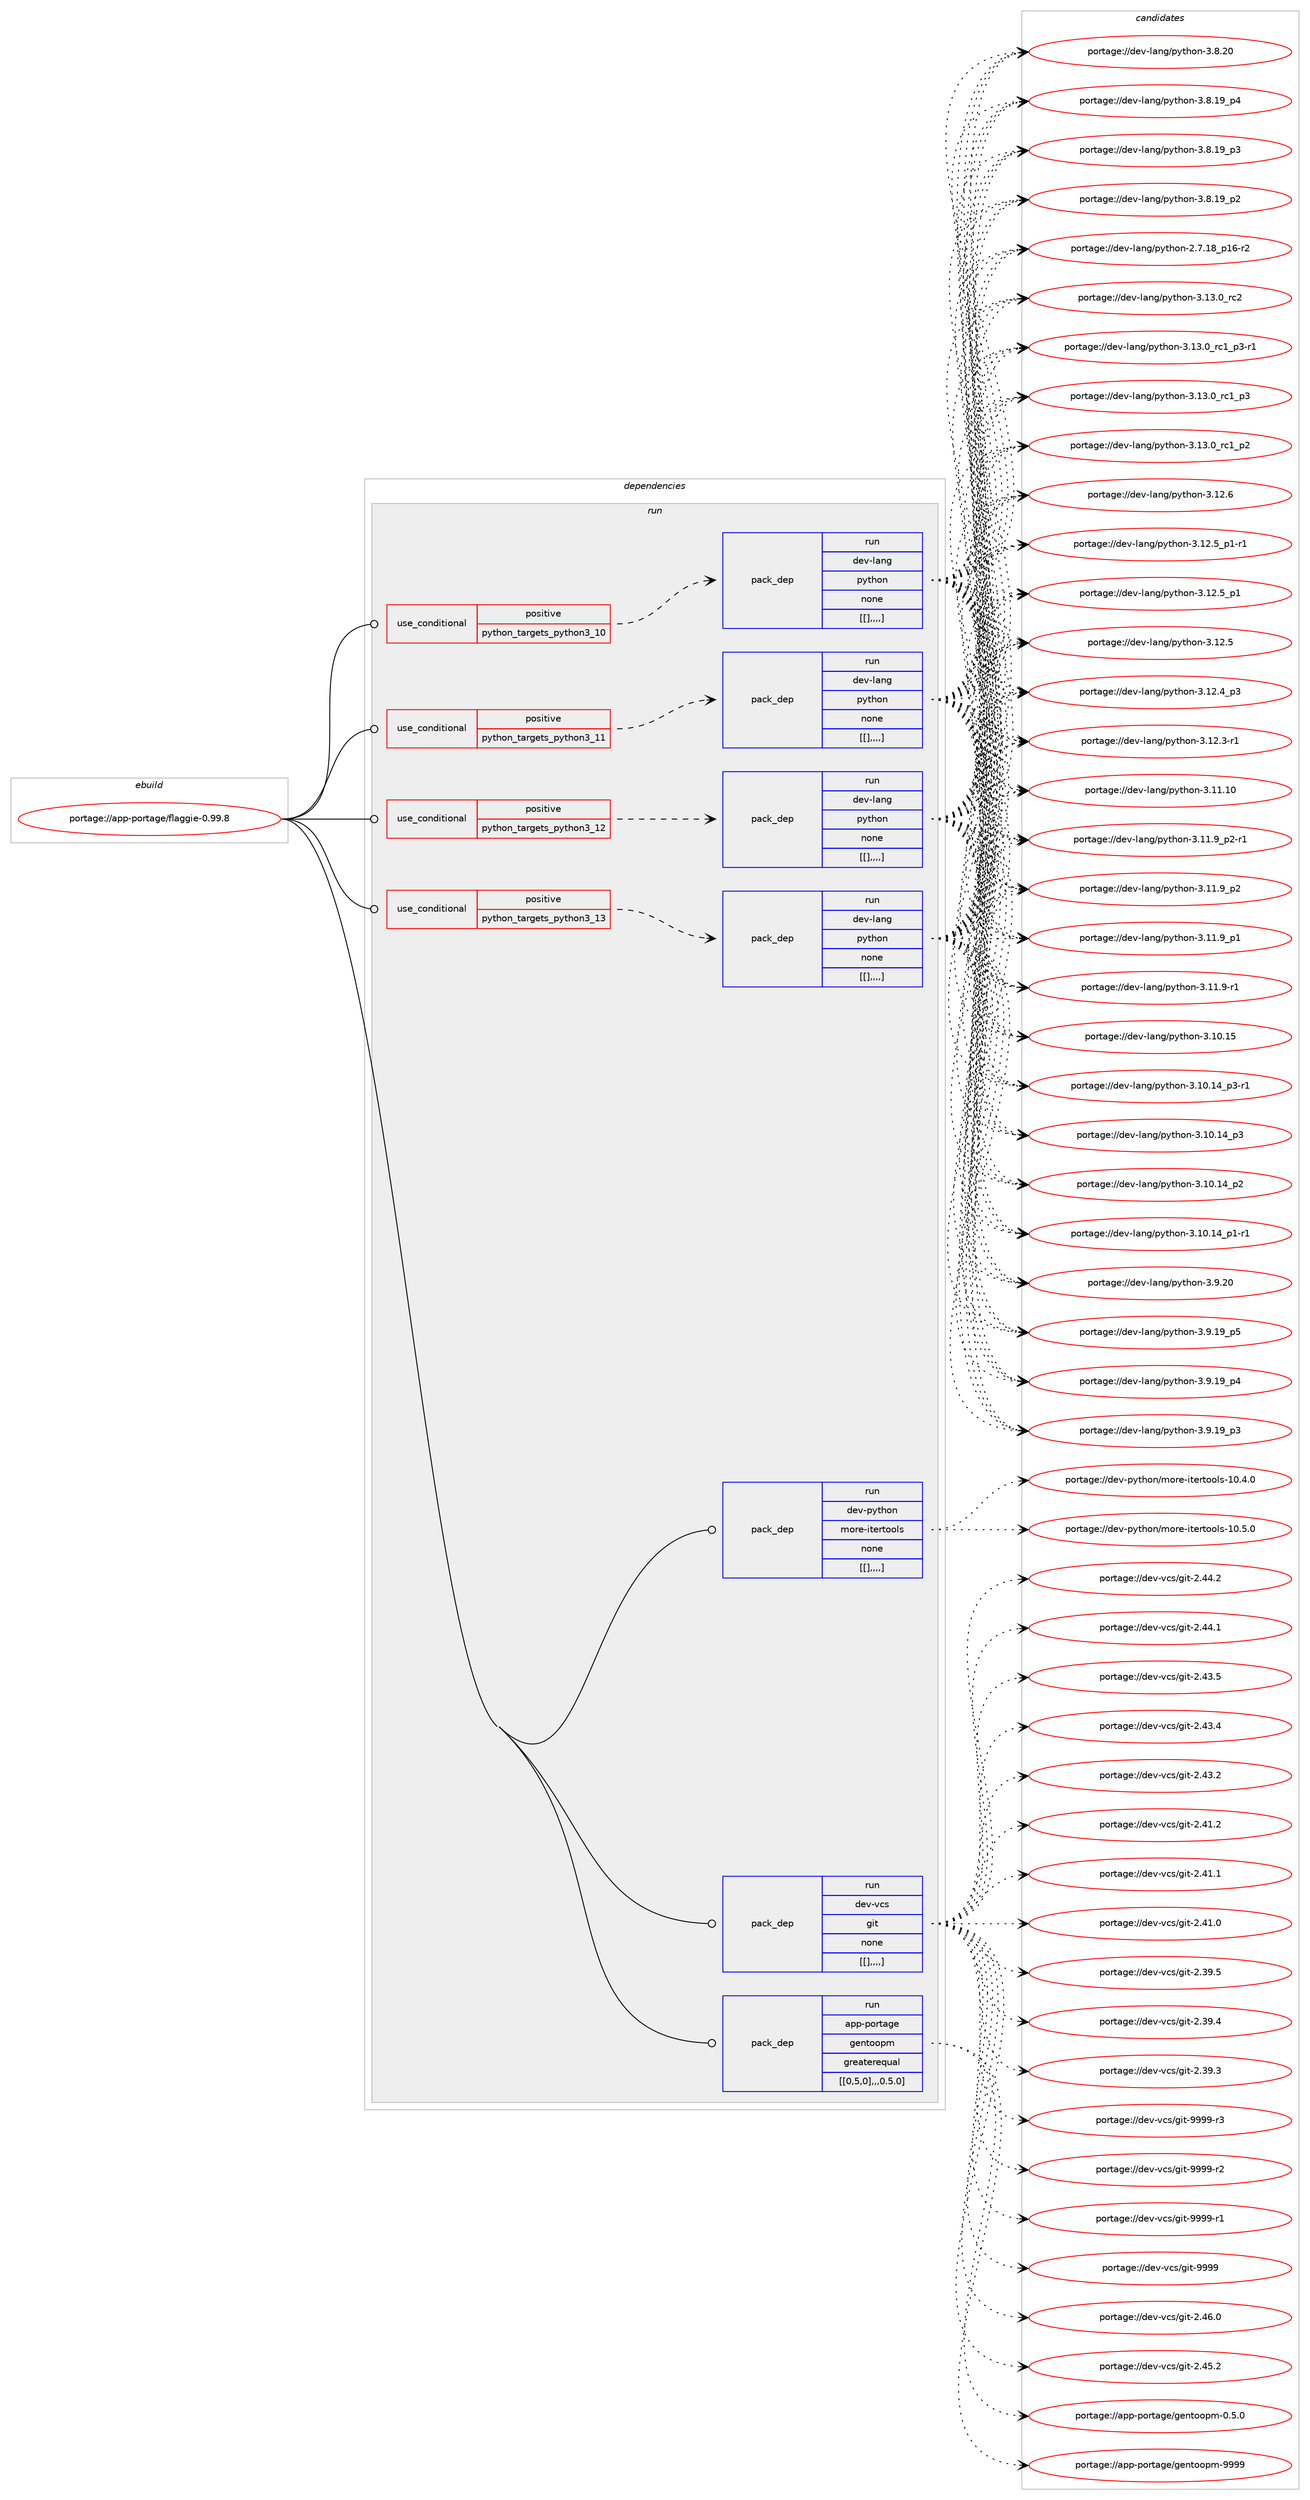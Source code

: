 digraph prolog {

# *************
# Graph options
# *************

newrank=true;
concentrate=true;
compound=true;
graph [rankdir=LR,fontname=Helvetica,fontsize=10,ranksep=1.5];#, ranksep=2.5, nodesep=0.2];
edge  [arrowhead=vee];
node  [fontname=Helvetica,fontsize=10];

# **********
# The ebuild
# **********

subgraph cluster_leftcol {
color=gray;
label=<<i>ebuild</i>>;
id [label="portage://app-portage/flaggie-0.99.8", color=red, width=4, href="../app-portage/flaggie-0.99.8.svg"];
}

# ****************
# The dependencies
# ****************

subgraph cluster_midcol {
color=gray;
label=<<i>dependencies</i>>;
subgraph cluster_compile {
fillcolor="#eeeeee";
style=filled;
label=<<i>compile</i>>;
}
subgraph cluster_compileandrun {
fillcolor="#eeeeee";
style=filled;
label=<<i>compile and run</i>>;
}
subgraph cluster_run {
fillcolor="#eeeeee";
style=filled;
label=<<i>run</i>>;
subgraph cond14191 {
dependency50908 [label=<<TABLE BORDER="0" CELLBORDER="1" CELLSPACING="0" CELLPADDING="4"><TR><TD ROWSPAN="3" CELLPADDING="10">use_conditional</TD></TR><TR><TD>positive</TD></TR><TR><TD>python_targets_python3_10</TD></TR></TABLE>>, shape=none, color=red];
subgraph pack36257 {
dependency50909 [label=<<TABLE BORDER="0" CELLBORDER="1" CELLSPACING="0" CELLPADDING="4" WIDTH="220"><TR><TD ROWSPAN="6" CELLPADDING="30">pack_dep</TD></TR><TR><TD WIDTH="110">run</TD></TR><TR><TD>dev-lang</TD></TR><TR><TD>python</TD></TR><TR><TD>none</TD></TR><TR><TD>[[],,,,]</TD></TR></TABLE>>, shape=none, color=blue];
}
dependency50908:e -> dependency50909:w [weight=20,style="dashed",arrowhead="vee"];
}
id:e -> dependency50908:w [weight=20,style="solid",arrowhead="odot"];
subgraph cond14192 {
dependency50910 [label=<<TABLE BORDER="0" CELLBORDER="1" CELLSPACING="0" CELLPADDING="4"><TR><TD ROWSPAN="3" CELLPADDING="10">use_conditional</TD></TR><TR><TD>positive</TD></TR><TR><TD>python_targets_python3_11</TD></TR></TABLE>>, shape=none, color=red];
subgraph pack36258 {
dependency50911 [label=<<TABLE BORDER="0" CELLBORDER="1" CELLSPACING="0" CELLPADDING="4" WIDTH="220"><TR><TD ROWSPAN="6" CELLPADDING="30">pack_dep</TD></TR><TR><TD WIDTH="110">run</TD></TR><TR><TD>dev-lang</TD></TR><TR><TD>python</TD></TR><TR><TD>none</TD></TR><TR><TD>[[],,,,]</TD></TR></TABLE>>, shape=none, color=blue];
}
dependency50910:e -> dependency50911:w [weight=20,style="dashed",arrowhead="vee"];
}
id:e -> dependency50910:w [weight=20,style="solid",arrowhead="odot"];
subgraph cond14193 {
dependency50912 [label=<<TABLE BORDER="0" CELLBORDER="1" CELLSPACING="0" CELLPADDING="4"><TR><TD ROWSPAN="3" CELLPADDING="10">use_conditional</TD></TR><TR><TD>positive</TD></TR><TR><TD>python_targets_python3_12</TD></TR></TABLE>>, shape=none, color=red];
subgraph pack36259 {
dependency50913 [label=<<TABLE BORDER="0" CELLBORDER="1" CELLSPACING="0" CELLPADDING="4" WIDTH="220"><TR><TD ROWSPAN="6" CELLPADDING="30">pack_dep</TD></TR><TR><TD WIDTH="110">run</TD></TR><TR><TD>dev-lang</TD></TR><TR><TD>python</TD></TR><TR><TD>none</TD></TR><TR><TD>[[],,,,]</TD></TR></TABLE>>, shape=none, color=blue];
}
dependency50912:e -> dependency50913:w [weight=20,style="dashed",arrowhead="vee"];
}
id:e -> dependency50912:w [weight=20,style="solid",arrowhead="odot"];
subgraph cond14194 {
dependency50914 [label=<<TABLE BORDER="0" CELLBORDER="1" CELLSPACING="0" CELLPADDING="4"><TR><TD ROWSPAN="3" CELLPADDING="10">use_conditional</TD></TR><TR><TD>positive</TD></TR><TR><TD>python_targets_python3_13</TD></TR></TABLE>>, shape=none, color=red];
subgraph pack36260 {
dependency50915 [label=<<TABLE BORDER="0" CELLBORDER="1" CELLSPACING="0" CELLPADDING="4" WIDTH="220"><TR><TD ROWSPAN="6" CELLPADDING="30">pack_dep</TD></TR><TR><TD WIDTH="110">run</TD></TR><TR><TD>dev-lang</TD></TR><TR><TD>python</TD></TR><TR><TD>none</TD></TR><TR><TD>[[],,,,]</TD></TR></TABLE>>, shape=none, color=blue];
}
dependency50914:e -> dependency50915:w [weight=20,style="dashed",arrowhead="vee"];
}
id:e -> dependency50914:w [weight=20,style="solid",arrowhead="odot"];
subgraph pack36261 {
dependency50916 [label=<<TABLE BORDER="0" CELLBORDER="1" CELLSPACING="0" CELLPADDING="4" WIDTH="220"><TR><TD ROWSPAN="6" CELLPADDING="30">pack_dep</TD></TR><TR><TD WIDTH="110">run</TD></TR><TR><TD>app-portage</TD></TR><TR><TD>gentoopm</TD></TR><TR><TD>greaterequal</TD></TR><TR><TD>[[0,5,0],,,0.5.0]</TD></TR></TABLE>>, shape=none, color=blue];
}
id:e -> dependency50916:w [weight=20,style="solid",arrowhead="odot"];
subgraph pack36262 {
dependency50917 [label=<<TABLE BORDER="0" CELLBORDER="1" CELLSPACING="0" CELLPADDING="4" WIDTH="220"><TR><TD ROWSPAN="6" CELLPADDING="30">pack_dep</TD></TR><TR><TD WIDTH="110">run</TD></TR><TR><TD>dev-python</TD></TR><TR><TD>more-itertools</TD></TR><TR><TD>none</TD></TR><TR><TD>[[],,,,]</TD></TR></TABLE>>, shape=none, color=blue];
}
id:e -> dependency50917:w [weight=20,style="solid",arrowhead="odot"];
subgraph pack36263 {
dependency50918 [label=<<TABLE BORDER="0" CELLBORDER="1" CELLSPACING="0" CELLPADDING="4" WIDTH="220"><TR><TD ROWSPAN="6" CELLPADDING="30">pack_dep</TD></TR><TR><TD WIDTH="110">run</TD></TR><TR><TD>dev-vcs</TD></TR><TR><TD>git</TD></TR><TR><TD>none</TD></TR><TR><TD>[[],,,,]</TD></TR></TABLE>>, shape=none, color=blue];
}
id:e -> dependency50918:w [weight=20,style="solid",arrowhead="odot"];
}
}

# **************
# The candidates
# **************

subgraph cluster_choices {
rank=same;
color=gray;
label=<<i>candidates</i>>;

subgraph choice36257 {
color=black;
nodesep=1;
choice10010111845108971101034711212111610411111045514649514648951149950 [label="portage://dev-lang/python-3.13.0_rc2", color=red, width=4,href="../dev-lang/python-3.13.0_rc2.svg"];
choice1001011184510897110103471121211161041111104551464951464895114994995112514511449 [label="portage://dev-lang/python-3.13.0_rc1_p3-r1", color=red, width=4,href="../dev-lang/python-3.13.0_rc1_p3-r1.svg"];
choice100101118451089711010347112121116104111110455146495146489511499499511251 [label="portage://dev-lang/python-3.13.0_rc1_p3", color=red, width=4,href="../dev-lang/python-3.13.0_rc1_p3.svg"];
choice100101118451089711010347112121116104111110455146495146489511499499511250 [label="portage://dev-lang/python-3.13.0_rc1_p2", color=red, width=4,href="../dev-lang/python-3.13.0_rc1_p2.svg"];
choice10010111845108971101034711212111610411111045514649504654 [label="portage://dev-lang/python-3.12.6", color=red, width=4,href="../dev-lang/python-3.12.6.svg"];
choice1001011184510897110103471121211161041111104551464950465395112494511449 [label="portage://dev-lang/python-3.12.5_p1-r1", color=red, width=4,href="../dev-lang/python-3.12.5_p1-r1.svg"];
choice100101118451089711010347112121116104111110455146495046539511249 [label="portage://dev-lang/python-3.12.5_p1", color=red, width=4,href="../dev-lang/python-3.12.5_p1.svg"];
choice10010111845108971101034711212111610411111045514649504653 [label="portage://dev-lang/python-3.12.5", color=red, width=4,href="../dev-lang/python-3.12.5.svg"];
choice100101118451089711010347112121116104111110455146495046529511251 [label="portage://dev-lang/python-3.12.4_p3", color=red, width=4,href="../dev-lang/python-3.12.4_p3.svg"];
choice100101118451089711010347112121116104111110455146495046514511449 [label="portage://dev-lang/python-3.12.3-r1", color=red, width=4,href="../dev-lang/python-3.12.3-r1.svg"];
choice1001011184510897110103471121211161041111104551464949464948 [label="portage://dev-lang/python-3.11.10", color=red, width=4,href="../dev-lang/python-3.11.10.svg"];
choice1001011184510897110103471121211161041111104551464949465795112504511449 [label="portage://dev-lang/python-3.11.9_p2-r1", color=red, width=4,href="../dev-lang/python-3.11.9_p2-r1.svg"];
choice100101118451089711010347112121116104111110455146494946579511250 [label="portage://dev-lang/python-3.11.9_p2", color=red, width=4,href="../dev-lang/python-3.11.9_p2.svg"];
choice100101118451089711010347112121116104111110455146494946579511249 [label="portage://dev-lang/python-3.11.9_p1", color=red, width=4,href="../dev-lang/python-3.11.9_p1.svg"];
choice100101118451089711010347112121116104111110455146494946574511449 [label="portage://dev-lang/python-3.11.9-r1", color=red, width=4,href="../dev-lang/python-3.11.9-r1.svg"];
choice1001011184510897110103471121211161041111104551464948464953 [label="portage://dev-lang/python-3.10.15", color=red, width=4,href="../dev-lang/python-3.10.15.svg"];
choice100101118451089711010347112121116104111110455146494846495295112514511449 [label="portage://dev-lang/python-3.10.14_p3-r1", color=red, width=4,href="../dev-lang/python-3.10.14_p3-r1.svg"];
choice10010111845108971101034711212111610411111045514649484649529511251 [label="portage://dev-lang/python-3.10.14_p3", color=red, width=4,href="../dev-lang/python-3.10.14_p3.svg"];
choice10010111845108971101034711212111610411111045514649484649529511250 [label="portage://dev-lang/python-3.10.14_p2", color=red, width=4,href="../dev-lang/python-3.10.14_p2.svg"];
choice100101118451089711010347112121116104111110455146494846495295112494511449 [label="portage://dev-lang/python-3.10.14_p1-r1", color=red, width=4,href="../dev-lang/python-3.10.14_p1-r1.svg"];
choice10010111845108971101034711212111610411111045514657465048 [label="portage://dev-lang/python-3.9.20", color=red, width=4,href="../dev-lang/python-3.9.20.svg"];
choice100101118451089711010347112121116104111110455146574649579511253 [label="portage://dev-lang/python-3.9.19_p5", color=red, width=4,href="../dev-lang/python-3.9.19_p5.svg"];
choice100101118451089711010347112121116104111110455146574649579511252 [label="portage://dev-lang/python-3.9.19_p4", color=red, width=4,href="../dev-lang/python-3.9.19_p4.svg"];
choice100101118451089711010347112121116104111110455146574649579511251 [label="portage://dev-lang/python-3.9.19_p3", color=red, width=4,href="../dev-lang/python-3.9.19_p3.svg"];
choice10010111845108971101034711212111610411111045514656465048 [label="portage://dev-lang/python-3.8.20", color=red, width=4,href="../dev-lang/python-3.8.20.svg"];
choice100101118451089711010347112121116104111110455146564649579511252 [label="portage://dev-lang/python-3.8.19_p4", color=red, width=4,href="../dev-lang/python-3.8.19_p4.svg"];
choice100101118451089711010347112121116104111110455146564649579511251 [label="portage://dev-lang/python-3.8.19_p3", color=red, width=4,href="../dev-lang/python-3.8.19_p3.svg"];
choice100101118451089711010347112121116104111110455146564649579511250 [label="portage://dev-lang/python-3.8.19_p2", color=red, width=4,href="../dev-lang/python-3.8.19_p2.svg"];
choice100101118451089711010347112121116104111110455046554649569511249544511450 [label="portage://dev-lang/python-2.7.18_p16-r2", color=red, width=4,href="../dev-lang/python-2.7.18_p16-r2.svg"];
dependency50909:e -> choice10010111845108971101034711212111610411111045514649514648951149950:w [style=dotted,weight="100"];
dependency50909:e -> choice1001011184510897110103471121211161041111104551464951464895114994995112514511449:w [style=dotted,weight="100"];
dependency50909:e -> choice100101118451089711010347112121116104111110455146495146489511499499511251:w [style=dotted,weight="100"];
dependency50909:e -> choice100101118451089711010347112121116104111110455146495146489511499499511250:w [style=dotted,weight="100"];
dependency50909:e -> choice10010111845108971101034711212111610411111045514649504654:w [style=dotted,weight="100"];
dependency50909:e -> choice1001011184510897110103471121211161041111104551464950465395112494511449:w [style=dotted,weight="100"];
dependency50909:e -> choice100101118451089711010347112121116104111110455146495046539511249:w [style=dotted,weight="100"];
dependency50909:e -> choice10010111845108971101034711212111610411111045514649504653:w [style=dotted,weight="100"];
dependency50909:e -> choice100101118451089711010347112121116104111110455146495046529511251:w [style=dotted,weight="100"];
dependency50909:e -> choice100101118451089711010347112121116104111110455146495046514511449:w [style=dotted,weight="100"];
dependency50909:e -> choice1001011184510897110103471121211161041111104551464949464948:w [style=dotted,weight="100"];
dependency50909:e -> choice1001011184510897110103471121211161041111104551464949465795112504511449:w [style=dotted,weight="100"];
dependency50909:e -> choice100101118451089711010347112121116104111110455146494946579511250:w [style=dotted,weight="100"];
dependency50909:e -> choice100101118451089711010347112121116104111110455146494946579511249:w [style=dotted,weight="100"];
dependency50909:e -> choice100101118451089711010347112121116104111110455146494946574511449:w [style=dotted,weight="100"];
dependency50909:e -> choice1001011184510897110103471121211161041111104551464948464953:w [style=dotted,weight="100"];
dependency50909:e -> choice100101118451089711010347112121116104111110455146494846495295112514511449:w [style=dotted,weight="100"];
dependency50909:e -> choice10010111845108971101034711212111610411111045514649484649529511251:w [style=dotted,weight="100"];
dependency50909:e -> choice10010111845108971101034711212111610411111045514649484649529511250:w [style=dotted,weight="100"];
dependency50909:e -> choice100101118451089711010347112121116104111110455146494846495295112494511449:w [style=dotted,weight="100"];
dependency50909:e -> choice10010111845108971101034711212111610411111045514657465048:w [style=dotted,weight="100"];
dependency50909:e -> choice100101118451089711010347112121116104111110455146574649579511253:w [style=dotted,weight="100"];
dependency50909:e -> choice100101118451089711010347112121116104111110455146574649579511252:w [style=dotted,weight="100"];
dependency50909:e -> choice100101118451089711010347112121116104111110455146574649579511251:w [style=dotted,weight="100"];
dependency50909:e -> choice10010111845108971101034711212111610411111045514656465048:w [style=dotted,weight="100"];
dependency50909:e -> choice100101118451089711010347112121116104111110455146564649579511252:w [style=dotted,weight="100"];
dependency50909:e -> choice100101118451089711010347112121116104111110455146564649579511251:w [style=dotted,weight="100"];
dependency50909:e -> choice100101118451089711010347112121116104111110455146564649579511250:w [style=dotted,weight="100"];
dependency50909:e -> choice100101118451089711010347112121116104111110455046554649569511249544511450:w [style=dotted,weight="100"];
}
subgraph choice36258 {
color=black;
nodesep=1;
choice10010111845108971101034711212111610411111045514649514648951149950 [label="portage://dev-lang/python-3.13.0_rc2", color=red, width=4,href="../dev-lang/python-3.13.0_rc2.svg"];
choice1001011184510897110103471121211161041111104551464951464895114994995112514511449 [label="portage://dev-lang/python-3.13.0_rc1_p3-r1", color=red, width=4,href="../dev-lang/python-3.13.0_rc1_p3-r1.svg"];
choice100101118451089711010347112121116104111110455146495146489511499499511251 [label="portage://dev-lang/python-3.13.0_rc1_p3", color=red, width=4,href="../dev-lang/python-3.13.0_rc1_p3.svg"];
choice100101118451089711010347112121116104111110455146495146489511499499511250 [label="portage://dev-lang/python-3.13.0_rc1_p2", color=red, width=4,href="../dev-lang/python-3.13.0_rc1_p2.svg"];
choice10010111845108971101034711212111610411111045514649504654 [label="portage://dev-lang/python-3.12.6", color=red, width=4,href="../dev-lang/python-3.12.6.svg"];
choice1001011184510897110103471121211161041111104551464950465395112494511449 [label="portage://dev-lang/python-3.12.5_p1-r1", color=red, width=4,href="../dev-lang/python-3.12.5_p1-r1.svg"];
choice100101118451089711010347112121116104111110455146495046539511249 [label="portage://dev-lang/python-3.12.5_p1", color=red, width=4,href="../dev-lang/python-3.12.5_p1.svg"];
choice10010111845108971101034711212111610411111045514649504653 [label="portage://dev-lang/python-3.12.5", color=red, width=4,href="../dev-lang/python-3.12.5.svg"];
choice100101118451089711010347112121116104111110455146495046529511251 [label="portage://dev-lang/python-3.12.4_p3", color=red, width=4,href="../dev-lang/python-3.12.4_p3.svg"];
choice100101118451089711010347112121116104111110455146495046514511449 [label="portage://dev-lang/python-3.12.3-r1", color=red, width=4,href="../dev-lang/python-3.12.3-r1.svg"];
choice1001011184510897110103471121211161041111104551464949464948 [label="portage://dev-lang/python-3.11.10", color=red, width=4,href="../dev-lang/python-3.11.10.svg"];
choice1001011184510897110103471121211161041111104551464949465795112504511449 [label="portage://dev-lang/python-3.11.9_p2-r1", color=red, width=4,href="../dev-lang/python-3.11.9_p2-r1.svg"];
choice100101118451089711010347112121116104111110455146494946579511250 [label="portage://dev-lang/python-3.11.9_p2", color=red, width=4,href="../dev-lang/python-3.11.9_p2.svg"];
choice100101118451089711010347112121116104111110455146494946579511249 [label="portage://dev-lang/python-3.11.9_p1", color=red, width=4,href="../dev-lang/python-3.11.9_p1.svg"];
choice100101118451089711010347112121116104111110455146494946574511449 [label="portage://dev-lang/python-3.11.9-r1", color=red, width=4,href="../dev-lang/python-3.11.9-r1.svg"];
choice1001011184510897110103471121211161041111104551464948464953 [label="portage://dev-lang/python-3.10.15", color=red, width=4,href="../dev-lang/python-3.10.15.svg"];
choice100101118451089711010347112121116104111110455146494846495295112514511449 [label="portage://dev-lang/python-3.10.14_p3-r1", color=red, width=4,href="../dev-lang/python-3.10.14_p3-r1.svg"];
choice10010111845108971101034711212111610411111045514649484649529511251 [label="portage://dev-lang/python-3.10.14_p3", color=red, width=4,href="../dev-lang/python-3.10.14_p3.svg"];
choice10010111845108971101034711212111610411111045514649484649529511250 [label="portage://dev-lang/python-3.10.14_p2", color=red, width=4,href="../dev-lang/python-3.10.14_p2.svg"];
choice100101118451089711010347112121116104111110455146494846495295112494511449 [label="portage://dev-lang/python-3.10.14_p1-r1", color=red, width=4,href="../dev-lang/python-3.10.14_p1-r1.svg"];
choice10010111845108971101034711212111610411111045514657465048 [label="portage://dev-lang/python-3.9.20", color=red, width=4,href="../dev-lang/python-3.9.20.svg"];
choice100101118451089711010347112121116104111110455146574649579511253 [label="portage://dev-lang/python-3.9.19_p5", color=red, width=4,href="../dev-lang/python-3.9.19_p5.svg"];
choice100101118451089711010347112121116104111110455146574649579511252 [label="portage://dev-lang/python-3.9.19_p4", color=red, width=4,href="../dev-lang/python-3.9.19_p4.svg"];
choice100101118451089711010347112121116104111110455146574649579511251 [label="portage://dev-lang/python-3.9.19_p3", color=red, width=4,href="../dev-lang/python-3.9.19_p3.svg"];
choice10010111845108971101034711212111610411111045514656465048 [label="portage://dev-lang/python-3.8.20", color=red, width=4,href="../dev-lang/python-3.8.20.svg"];
choice100101118451089711010347112121116104111110455146564649579511252 [label="portage://dev-lang/python-3.8.19_p4", color=red, width=4,href="../dev-lang/python-3.8.19_p4.svg"];
choice100101118451089711010347112121116104111110455146564649579511251 [label="portage://dev-lang/python-3.8.19_p3", color=red, width=4,href="../dev-lang/python-3.8.19_p3.svg"];
choice100101118451089711010347112121116104111110455146564649579511250 [label="portage://dev-lang/python-3.8.19_p2", color=red, width=4,href="../dev-lang/python-3.8.19_p2.svg"];
choice100101118451089711010347112121116104111110455046554649569511249544511450 [label="portage://dev-lang/python-2.7.18_p16-r2", color=red, width=4,href="../dev-lang/python-2.7.18_p16-r2.svg"];
dependency50911:e -> choice10010111845108971101034711212111610411111045514649514648951149950:w [style=dotted,weight="100"];
dependency50911:e -> choice1001011184510897110103471121211161041111104551464951464895114994995112514511449:w [style=dotted,weight="100"];
dependency50911:e -> choice100101118451089711010347112121116104111110455146495146489511499499511251:w [style=dotted,weight="100"];
dependency50911:e -> choice100101118451089711010347112121116104111110455146495146489511499499511250:w [style=dotted,weight="100"];
dependency50911:e -> choice10010111845108971101034711212111610411111045514649504654:w [style=dotted,weight="100"];
dependency50911:e -> choice1001011184510897110103471121211161041111104551464950465395112494511449:w [style=dotted,weight="100"];
dependency50911:e -> choice100101118451089711010347112121116104111110455146495046539511249:w [style=dotted,weight="100"];
dependency50911:e -> choice10010111845108971101034711212111610411111045514649504653:w [style=dotted,weight="100"];
dependency50911:e -> choice100101118451089711010347112121116104111110455146495046529511251:w [style=dotted,weight="100"];
dependency50911:e -> choice100101118451089711010347112121116104111110455146495046514511449:w [style=dotted,weight="100"];
dependency50911:e -> choice1001011184510897110103471121211161041111104551464949464948:w [style=dotted,weight="100"];
dependency50911:e -> choice1001011184510897110103471121211161041111104551464949465795112504511449:w [style=dotted,weight="100"];
dependency50911:e -> choice100101118451089711010347112121116104111110455146494946579511250:w [style=dotted,weight="100"];
dependency50911:e -> choice100101118451089711010347112121116104111110455146494946579511249:w [style=dotted,weight="100"];
dependency50911:e -> choice100101118451089711010347112121116104111110455146494946574511449:w [style=dotted,weight="100"];
dependency50911:e -> choice1001011184510897110103471121211161041111104551464948464953:w [style=dotted,weight="100"];
dependency50911:e -> choice100101118451089711010347112121116104111110455146494846495295112514511449:w [style=dotted,weight="100"];
dependency50911:e -> choice10010111845108971101034711212111610411111045514649484649529511251:w [style=dotted,weight="100"];
dependency50911:e -> choice10010111845108971101034711212111610411111045514649484649529511250:w [style=dotted,weight="100"];
dependency50911:e -> choice100101118451089711010347112121116104111110455146494846495295112494511449:w [style=dotted,weight="100"];
dependency50911:e -> choice10010111845108971101034711212111610411111045514657465048:w [style=dotted,weight="100"];
dependency50911:e -> choice100101118451089711010347112121116104111110455146574649579511253:w [style=dotted,weight="100"];
dependency50911:e -> choice100101118451089711010347112121116104111110455146574649579511252:w [style=dotted,weight="100"];
dependency50911:e -> choice100101118451089711010347112121116104111110455146574649579511251:w [style=dotted,weight="100"];
dependency50911:e -> choice10010111845108971101034711212111610411111045514656465048:w [style=dotted,weight="100"];
dependency50911:e -> choice100101118451089711010347112121116104111110455146564649579511252:w [style=dotted,weight="100"];
dependency50911:e -> choice100101118451089711010347112121116104111110455146564649579511251:w [style=dotted,weight="100"];
dependency50911:e -> choice100101118451089711010347112121116104111110455146564649579511250:w [style=dotted,weight="100"];
dependency50911:e -> choice100101118451089711010347112121116104111110455046554649569511249544511450:w [style=dotted,weight="100"];
}
subgraph choice36259 {
color=black;
nodesep=1;
choice10010111845108971101034711212111610411111045514649514648951149950 [label="portage://dev-lang/python-3.13.0_rc2", color=red, width=4,href="../dev-lang/python-3.13.0_rc2.svg"];
choice1001011184510897110103471121211161041111104551464951464895114994995112514511449 [label="portage://dev-lang/python-3.13.0_rc1_p3-r1", color=red, width=4,href="../dev-lang/python-3.13.0_rc1_p3-r1.svg"];
choice100101118451089711010347112121116104111110455146495146489511499499511251 [label="portage://dev-lang/python-3.13.0_rc1_p3", color=red, width=4,href="../dev-lang/python-3.13.0_rc1_p3.svg"];
choice100101118451089711010347112121116104111110455146495146489511499499511250 [label="portage://dev-lang/python-3.13.0_rc1_p2", color=red, width=4,href="../dev-lang/python-3.13.0_rc1_p2.svg"];
choice10010111845108971101034711212111610411111045514649504654 [label="portage://dev-lang/python-3.12.6", color=red, width=4,href="../dev-lang/python-3.12.6.svg"];
choice1001011184510897110103471121211161041111104551464950465395112494511449 [label="portage://dev-lang/python-3.12.5_p1-r1", color=red, width=4,href="../dev-lang/python-3.12.5_p1-r1.svg"];
choice100101118451089711010347112121116104111110455146495046539511249 [label="portage://dev-lang/python-3.12.5_p1", color=red, width=4,href="../dev-lang/python-3.12.5_p1.svg"];
choice10010111845108971101034711212111610411111045514649504653 [label="portage://dev-lang/python-3.12.5", color=red, width=4,href="../dev-lang/python-3.12.5.svg"];
choice100101118451089711010347112121116104111110455146495046529511251 [label="portage://dev-lang/python-3.12.4_p3", color=red, width=4,href="../dev-lang/python-3.12.4_p3.svg"];
choice100101118451089711010347112121116104111110455146495046514511449 [label="portage://dev-lang/python-3.12.3-r1", color=red, width=4,href="../dev-lang/python-3.12.3-r1.svg"];
choice1001011184510897110103471121211161041111104551464949464948 [label="portage://dev-lang/python-3.11.10", color=red, width=4,href="../dev-lang/python-3.11.10.svg"];
choice1001011184510897110103471121211161041111104551464949465795112504511449 [label="portage://dev-lang/python-3.11.9_p2-r1", color=red, width=4,href="../dev-lang/python-3.11.9_p2-r1.svg"];
choice100101118451089711010347112121116104111110455146494946579511250 [label="portage://dev-lang/python-3.11.9_p2", color=red, width=4,href="../dev-lang/python-3.11.9_p2.svg"];
choice100101118451089711010347112121116104111110455146494946579511249 [label="portage://dev-lang/python-3.11.9_p1", color=red, width=4,href="../dev-lang/python-3.11.9_p1.svg"];
choice100101118451089711010347112121116104111110455146494946574511449 [label="portage://dev-lang/python-3.11.9-r1", color=red, width=4,href="../dev-lang/python-3.11.9-r1.svg"];
choice1001011184510897110103471121211161041111104551464948464953 [label="portage://dev-lang/python-3.10.15", color=red, width=4,href="../dev-lang/python-3.10.15.svg"];
choice100101118451089711010347112121116104111110455146494846495295112514511449 [label="portage://dev-lang/python-3.10.14_p3-r1", color=red, width=4,href="../dev-lang/python-3.10.14_p3-r1.svg"];
choice10010111845108971101034711212111610411111045514649484649529511251 [label="portage://dev-lang/python-3.10.14_p3", color=red, width=4,href="../dev-lang/python-3.10.14_p3.svg"];
choice10010111845108971101034711212111610411111045514649484649529511250 [label="portage://dev-lang/python-3.10.14_p2", color=red, width=4,href="../dev-lang/python-3.10.14_p2.svg"];
choice100101118451089711010347112121116104111110455146494846495295112494511449 [label="portage://dev-lang/python-3.10.14_p1-r1", color=red, width=4,href="../dev-lang/python-3.10.14_p1-r1.svg"];
choice10010111845108971101034711212111610411111045514657465048 [label="portage://dev-lang/python-3.9.20", color=red, width=4,href="../dev-lang/python-3.9.20.svg"];
choice100101118451089711010347112121116104111110455146574649579511253 [label="portage://dev-lang/python-3.9.19_p5", color=red, width=4,href="../dev-lang/python-3.9.19_p5.svg"];
choice100101118451089711010347112121116104111110455146574649579511252 [label="portage://dev-lang/python-3.9.19_p4", color=red, width=4,href="../dev-lang/python-3.9.19_p4.svg"];
choice100101118451089711010347112121116104111110455146574649579511251 [label="portage://dev-lang/python-3.9.19_p3", color=red, width=4,href="../dev-lang/python-3.9.19_p3.svg"];
choice10010111845108971101034711212111610411111045514656465048 [label="portage://dev-lang/python-3.8.20", color=red, width=4,href="../dev-lang/python-3.8.20.svg"];
choice100101118451089711010347112121116104111110455146564649579511252 [label="portage://dev-lang/python-3.8.19_p4", color=red, width=4,href="../dev-lang/python-3.8.19_p4.svg"];
choice100101118451089711010347112121116104111110455146564649579511251 [label="portage://dev-lang/python-3.8.19_p3", color=red, width=4,href="../dev-lang/python-3.8.19_p3.svg"];
choice100101118451089711010347112121116104111110455146564649579511250 [label="portage://dev-lang/python-3.8.19_p2", color=red, width=4,href="../dev-lang/python-3.8.19_p2.svg"];
choice100101118451089711010347112121116104111110455046554649569511249544511450 [label="portage://dev-lang/python-2.7.18_p16-r2", color=red, width=4,href="../dev-lang/python-2.7.18_p16-r2.svg"];
dependency50913:e -> choice10010111845108971101034711212111610411111045514649514648951149950:w [style=dotted,weight="100"];
dependency50913:e -> choice1001011184510897110103471121211161041111104551464951464895114994995112514511449:w [style=dotted,weight="100"];
dependency50913:e -> choice100101118451089711010347112121116104111110455146495146489511499499511251:w [style=dotted,weight="100"];
dependency50913:e -> choice100101118451089711010347112121116104111110455146495146489511499499511250:w [style=dotted,weight="100"];
dependency50913:e -> choice10010111845108971101034711212111610411111045514649504654:w [style=dotted,weight="100"];
dependency50913:e -> choice1001011184510897110103471121211161041111104551464950465395112494511449:w [style=dotted,weight="100"];
dependency50913:e -> choice100101118451089711010347112121116104111110455146495046539511249:w [style=dotted,weight="100"];
dependency50913:e -> choice10010111845108971101034711212111610411111045514649504653:w [style=dotted,weight="100"];
dependency50913:e -> choice100101118451089711010347112121116104111110455146495046529511251:w [style=dotted,weight="100"];
dependency50913:e -> choice100101118451089711010347112121116104111110455146495046514511449:w [style=dotted,weight="100"];
dependency50913:e -> choice1001011184510897110103471121211161041111104551464949464948:w [style=dotted,weight="100"];
dependency50913:e -> choice1001011184510897110103471121211161041111104551464949465795112504511449:w [style=dotted,weight="100"];
dependency50913:e -> choice100101118451089711010347112121116104111110455146494946579511250:w [style=dotted,weight="100"];
dependency50913:e -> choice100101118451089711010347112121116104111110455146494946579511249:w [style=dotted,weight="100"];
dependency50913:e -> choice100101118451089711010347112121116104111110455146494946574511449:w [style=dotted,weight="100"];
dependency50913:e -> choice1001011184510897110103471121211161041111104551464948464953:w [style=dotted,weight="100"];
dependency50913:e -> choice100101118451089711010347112121116104111110455146494846495295112514511449:w [style=dotted,weight="100"];
dependency50913:e -> choice10010111845108971101034711212111610411111045514649484649529511251:w [style=dotted,weight="100"];
dependency50913:e -> choice10010111845108971101034711212111610411111045514649484649529511250:w [style=dotted,weight="100"];
dependency50913:e -> choice100101118451089711010347112121116104111110455146494846495295112494511449:w [style=dotted,weight="100"];
dependency50913:e -> choice10010111845108971101034711212111610411111045514657465048:w [style=dotted,weight="100"];
dependency50913:e -> choice100101118451089711010347112121116104111110455146574649579511253:w [style=dotted,weight="100"];
dependency50913:e -> choice100101118451089711010347112121116104111110455146574649579511252:w [style=dotted,weight="100"];
dependency50913:e -> choice100101118451089711010347112121116104111110455146574649579511251:w [style=dotted,weight="100"];
dependency50913:e -> choice10010111845108971101034711212111610411111045514656465048:w [style=dotted,weight="100"];
dependency50913:e -> choice100101118451089711010347112121116104111110455146564649579511252:w [style=dotted,weight="100"];
dependency50913:e -> choice100101118451089711010347112121116104111110455146564649579511251:w [style=dotted,weight="100"];
dependency50913:e -> choice100101118451089711010347112121116104111110455146564649579511250:w [style=dotted,weight="100"];
dependency50913:e -> choice100101118451089711010347112121116104111110455046554649569511249544511450:w [style=dotted,weight="100"];
}
subgraph choice36260 {
color=black;
nodesep=1;
choice10010111845108971101034711212111610411111045514649514648951149950 [label="portage://dev-lang/python-3.13.0_rc2", color=red, width=4,href="../dev-lang/python-3.13.0_rc2.svg"];
choice1001011184510897110103471121211161041111104551464951464895114994995112514511449 [label="portage://dev-lang/python-3.13.0_rc1_p3-r1", color=red, width=4,href="../dev-lang/python-3.13.0_rc1_p3-r1.svg"];
choice100101118451089711010347112121116104111110455146495146489511499499511251 [label="portage://dev-lang/python-3.13.0_rc1_p3", color=red, width=4,href="../dev-lang/python-3.13.0_rc1_p3.svg"];
choice100101118451089711010347112121116104111110455146495146489511499499511250 [label="portage://dev-lang/python-3.13.0_rc1_p2", color=red, width=4,href="../dev-lang/python-3.13.0_rc1_p2.svg"];
choice10010111845108971101034711212111610411111045514649504654 [label="portage://dev-lang/python-3.12.6", color=red, width=4,href="../dev-lang/python-3.12.6.svg"];
choice1001011184510897110103471121211161041111104551464950465395112494511449 [label="portage://dev-lang/python-3.12.5_p1-r1", color=red, width=4,href="../dev-lang/python-3.12.5_p1-r1.svg"];
choice100101118451089711010347112121116104111110455146495046539511249 [label="portage://dev-lang/python-3.12.5_p1", color=red, width=4,href="../dev-lang/python-3.12.5_p1.svg"];
choice10010111845108971101034711212111610411111045514649504653 [label="portage://dev-lang/python-3.12.5", color=red, width=4,href="../dev-lang/python-3.12.5.svg"];
choice100101118451089711010347112121116104111110455146495046529511251 [label="portage://dev-lang/python-3.12.4_p3", color=red, width=4,href="../dev-lang/python-3.12.4_p3.svg"];
choice100101118451089711010347112121116104111110455146495046514511449 [label="portage://dev-lang/python-3.12.3-r1", color=red, width=4,href="../dev-lang/python-3.12.3-r1.svg"];
choice1001011184510897110103471121211161041111104551464949464948 [label="portage://dev-lang/python-3.11.10", color=red, width=4,href="../dev-lang/python-3.11.10.svg"];
choice1001011184510897110103471121211161041111104551464949465795112504511449 [label="portage://dev-lang/python-3.11.9_p2-r1", color=red, width=4,href="../dev-lang/python-3.11.9_p2-r1.svg"];
choice100101118451089711010347112121116104111110455146494946579511250 [label="portage://dev-lang/python-3.11.9_p2", color=red, width=4,href="../dev-lang/python-3.11.9_p2.svg"];
choice100101118451089711010347112121116104111110455146494946579511249 [label="portage://dev-lang/python-3.11.9_p1", color=red, width=4,href="../dev-lang/python-3.11.9_p1.svg"];
choice100101118451089711010347112121116104111110455146494946574511449 [label="portage://dev-lang/python-3.11.9-r1", color=red, width=4,href="../dev-lang/python-3.11.9-r1.svg"];
choice1001011184510897110103471121211161041111104551464948464953 [label="portage://dev-lang/python-3.10.15", color=red, width=4,href="../dev-lang/python-3.10.15.svg"];
choice100101118451089711010347112121116104111110455146494846495295112514511449 [label="portage://dev-lang/python-3.10.14_p3-r1", color=red, width=4,href="../dev-lang/python-3.10.14_p3-r1.svg"];
choice10010111845108971101034711212111610411111045514649484649529511251 [label="portage://dev-lang/python-3.10.14_p3", color=red, width=4,href="../dev-lang/python-3.10.14_p3.svg"];
choice10010111845108971101034711212111610411111045514649484649529511250 [label="portage://dev-lang/python-3.10.14_p2", color=red, width=4,href="../dev-lang/python-3.10.14_p2.svg"];
choice100101118451089711010347112121116104111110455146494846495295112494511449 [label="portage://dev-lang/python-3.10.14_p1-r1", color=red, width=4,href="../dev-lang/python-3.10.14_p1-r1.svg"];
choice10010111845108971101034711212111610411111045514657465048 [label="portage://dev-lang/python-3.9.20", color=red, width=4,href="../dev-lang/python-3.9.20.svg"];
choice100101118451089711010347112121116104111110455146574649579511253 [label="portage://dev-lang/python-3.9.19_p5", color=red, width=4,href="../dev-lang/python-3.9.19_p5.svg"];
choice100101118451089711010347112121116104111110455146574649579511252 [label="portage://dev-lang/python-3.9.19_p4", color=red, width=4,href="../dev-lang/python-3.9.19_p4.svg"];
choice100101118451089711010347112121116104111110455146574649579511251 [label="portage://dev-lang/python-3.9.19_p3", color=red, width=4,href="../dev-lang/python-3.9.19_p3.svg"];
choice10010111845108971101034711212111610411111045514656465048 [label="portage://dev-lang/python-3.8.20", color=red, width=4,href="../dev-lang/python-3.8.20.svg"];
choice100101118451089711010347112121116104111110455146564649579511252 [label="portage://dev-lang/python-3.8.19_p4", color=red, width=4,href="../dev-lang/python-3.8.19_p4.svg"];
choice100101118451089711010347112121116104111110455146564649579511251 [label="portage://dev-lang/python-3.8.19_p3", color=red, width=4,href="../dev-lang/python-3.8.19_p3.svg"];
choice100101118451089711010347112121116104111110455146564649579511250 [label="portage://dev-lang/python-3.8.19_p2", color=red, width=4,href="../dev-lang/python-3.8.19_p2.svg"];
choice100101118451089711010347112121116104111110455046554649569511249544511450 [label="portage://dev-lang/python-2.7.18_p16-r2", color=red, width=4,href="../dev-lang/python-2.7.18_p16-r2.svg"];
dependency50915:e -> choice10010111845108971101034711212111610411111045514649514648951149950:w [style=dotted,weight="100"];
dependency50915:e -> choice1001011184510897110103471121211161041111104551464951464895114994995112514511449:w [style=dotted,weight="100"];
dependency50915:e -> choice100101118451089711010347112121116104111110455146495146489511499499511251:w [style=dotted,weight="100"];
dependency50915:e -> choice100101118451089711010347112121116104111110455146495146489511499499511250:w [style=dotted,weight="100"];
dependency50915:e -> choice10010111845108971101034711212111610411111045514649504654:w [style=dotted,weight="100"];
dependency50915:e -> choice1001011184510897110103471121211161041111104551464950465395112494511449:w [style=dotted,weight="100"];
dependency50915:e -> choice100101118451089711010347112121116104111110455146495046539511249:w [style=dotted,weight="100"];
dependency50915:e -> choice10010111845108971101034711212111610411111045514649504653:w [style=dotted,weight="100"];
dependency50915:e -> choice100101118451089711010347112121116104111110455146495046529511251:w [style=dotted,weight="100"];
dependency50915:e -> choice100101118451089711010347112121116104111110455146495046514511449:w [style=dotted,weight="100"];
dependency50915:e -> choice1001011184510897110103471121211161041111104551464949464948:w [style=dotted,weight="100"];
dependency50915:e -> choice1001011184510897110103471121211161041111104551464949465795112504511449:w [style=dotted,weight="100"];
dependency50915:e -> choice100101118451089711010347112121116104111110455146494946579511250:w [style=dotted,weight="100"];
dependency50915:e -> choice100101118451089711010347112121116104111110455146494946579511249:w [style=dotted,weight="100"];
dependency50915:e -> choice100101118451089711010347112121116104111110455146494946574511449:w [style=dotted,weight="100"];
dependency50915:e -> choice1001011184510897110103471121211161041111104551464948464953:w [style=dotted,weight="100"];
dependency50915:e -> choice100101118451089711010347112121116104111110455146494846495295112514511449:w [style=dotted,weight="100"];
dependency50915:e -> choice10010111845108971101034711212111610411111045514649484649529511251:w [style=dotted,weight="100"];
dependency50915:e -> choice10010111845108971101034711212111610411111045514649484649529511250:w [style=dotted,weight="100"];
dependency50915:e -> choice100101118451089711010347112121116104111110455146494846495295112494511449:w [style=dotted,weight="100"];
dependency50915:e -> choice10010111845108971101034711212111610411111045514657465048:w [style=dotted,weight="100"];
dependency50915:e -> choice100101118451089711010347112121116104111110455146574649579511253:w [style=dotted,weight="100"];
dependency50915:e -> choice100101118451089711010347112121116104111110455146574649579511252:w [style=dotted,weight="100"];
dependency50915:e -> choice100101118451089711010347112121116104111110455146574649579511251:w [style=dotted,weight="100"];
dependency50915:e -> choice10010111845108971101034711212111610411111045514656465048:w [style=dotted,weight="100"];
dependency50915:e -> choice100101118451089711010347112121116104111110455146564649579511252:w [style=dotted,weight="100"];
dependency50915:e -> choice100101118451089711010347112121116104111110455146564649579511251:w [style=dotted,weight="100"];
dependency50915:e -> choice100101118451089711010347112121116104111110455146564649579511250:w [style=dotted,weight="100"];
dependency50915:e -> choice100101118451089711010347112121116104111110455046554649569511249544511450:w [style=dotted,weight="100"];
}
subgraph choice36261 {
color=black;
nodesep=1;
choice971121124511211111411697103101471031011101161111111121094557575757 [label="portage://app-portage/gentoopm-9999", color=red, width=4,href="../app-portage/gentoopm-9999.svg"];
choice97112112451121111141169710310147103101110116111111112109454846534648 [label="portage://app-portage/gentoopm-0.5.0", color=red, width=4,href="../app-portage/gentoopm-0.5.0.svg"];
dependency50916:e -> choice971121124511211111411697103101471031011101161111111121094557575757:w [style=dotted,weight="100"];
dependency50916:e -> choice97112112451121111141169710310147103101110116111111112109454846534648:w [style=dotted,weight="100"];
}
subgraph choice36262 {
color=black;
nodesep=1;
choice10010111845112121116104111110471091111141014510511610111411611111110811545494846534648 [label="portage://dev-python/more-itertools-10.5.0", color=red, width=4,href="../dev-python/more-itertools-10.5.0.svg"];
choice10010111845112121116104111110471091111141014510511610111411611111110811545494846524648 [label="portage://dev-python/more-itertools-10.4.0", color=red, width=4,href="../dev-python/more-itertools-10.4.0.svg"];
dependency50917:e -> choice10010111845112121116104111110471091111141014510511610111411611111110811545494846534648:w [style=dotted,weight="100"];
dependency50917:e -> choice10010111845112121116104111110471091111141014510511610111411611111110811545494846524648:w [style=dotted,weight="100"];
}
subgraph choice36263 {
color=black;
nodesep=1;
choice10010111845118991154710310511645575757574511451 [label="portage://dev-vcs/git-9999-r3", color=red, width=4,href="../dev-vcs/git-9999-r3.svg"];
choice10010111845118991154710310511645575757574511450 [label="portage://dev-vcs/git-9999-r2", color=red, width=4,href="../dev-vcs/git-9999-r2.svg"];
choice10010111845118991154710310511645575757574511449 [label="portage://dev-vcs/git-9999-r1", color=red, width=4,href="../dev-vcs/git-9999-r1.svg"];
choice1001011184511899115471031051164557575757 [label="portage://dev-vcs/git-9999", color=red, width=4,href="../dev-vcs/git-9999.svg"];
choice10010111845118991154710310511645504652544648 [label="portage://dev-vcs/git-2.46.0", color=red, width=4,href="../dev-vcs/git-2.46.0.svg"];
choice10010111845118991154710310511645504652534650 [label="portage://dev-vcs/git-2.45.2", color=red, width=4,href="../dev-vcs/git-2.45.2.svg"];
choice10010111845118991154710310511645504652524650 [label="portage://dev-vcs/git-2.44.2", color=red, width=4,href="../dev-vcs/git-2.44.2.svg"];
choice10010111845118991154710310511645504652524649 [label="portage://dev-vcs/git-2.44.1", color=red, width=4,href="../dev-vcs/git-2.44.1.svg"];
choice10010111845118991154710310511645504652514653 [label="portage://dev-vcs/git-2.43.5", color=red, width=4,href="../dev-vcs/git-2.43.5.svg"];
choice10010111845118991154710310511645504652514652 [label="portage://dev-vcs/git-2.43.4", color=red, width=4,href="../dev-vcs/git-2.43.4.svg"];
choice10010111845118991154710310511645504652514650 [label="portage://dev-vcs/git-2.43.2", color=red, width=4,href="../dev-vcs/git-2.43.2.svg"];
choice10010111845118991154710310511645504652494650 [label="portage://dev-vcs/git-2.41.2", color=red, width=4,href="../dev-vcs/git-2.41.2.svg"];
choice10010111845118991154710310511645504652494649 [label="portage://dev-vcs/git-2.41.1", color=red, width=4,href="../dev-vcs/git-2.41.1.svg"];
choice10010111845118991154710310511645504652494648 [label="portage://dev-vcs/git-2.41.0", color=red, width=4,href="../dev-vcs/git-2.41.0.svg"];
choice10010111845118991154710310511645504651574653 [label="portage://dev-vcs/git-2.39.5", color=red, width=4,href="../dev-vcs/git-2.39.5.svg"];
choice10010111845118991154710310511645504651574652 [label="portage://dev-vcs/git-2.39.4", color=red, width=4,href="../dev-vcs/git-2.39.4.svg"];
choice10010111845118991154710310511645504651574651 [label="portage://dev-vcs/git-2.39.3", color=red, width=4,href="../dev-vcs/git-2.39.3.svg"];
dependency50918:e -> choice10010111845118991154710310511645575757574511451:w [style=dotted,weight="100"];
dependency50918:e -> choice10010111845118991154710310511645575757574511450:w [style=dotted,weight="100"];
dependency50918:e -> choice10010111845118991154710310511645575757574511449:w [style=dotted,weight="100"];
dependency50918:e -> choice1001011184511899115471031051164557575757:w [style=dotted,weight="100"];
dependency50918:e -> choice10010111845118991154710310511645504652544648:w [style=dotted,weight="100"];
dependency50918:e -> choice10010111845118991154710310511645504652534650:w [style=dotted,weight="100"];
dependency50918:e -> choice10010111845118991154710310511645504652524650:w [style=dotted,weight="100"];
dependency50918:e -> choice10010111845118991154710310511645504652524649:w [style=dotted,weight="100"];
dependency50918:e -> choice10010111845118991154710310511645504652514653:w [style=dotted,weight="100"];
dependency50918:e -> choice10010111845118991154710310511645504652514652:w [style=dotted,weight="100"];
dependency50918:e -> choice10010111845118991154710310511645504652514650:w [style=dotted,weight="100"];
dependency50918:e -> choice10010111845118991154710310511645504652494650:w [style=dotted,weight="100"];
dependency50918:e -> choice10010111845118991154710310511645504652494649:w [style=dotted,weight="100"];
dependency50918:e -> choice10010111845118991154710310511645504652494648:w [style=dotted,weight="100"];
dependency50918:e -> choice10010111845118991154710310511645504651574653:w [style=dotted,weight="100"];
dependency50918:e -> choice10010111845118991154710310511645504651574652:w [style=dotted,weight="100"];
dependency50918:e -> choice10010111845118991154710310511645504651574651:w [style=dotted,weight="100"];
}
}

}
